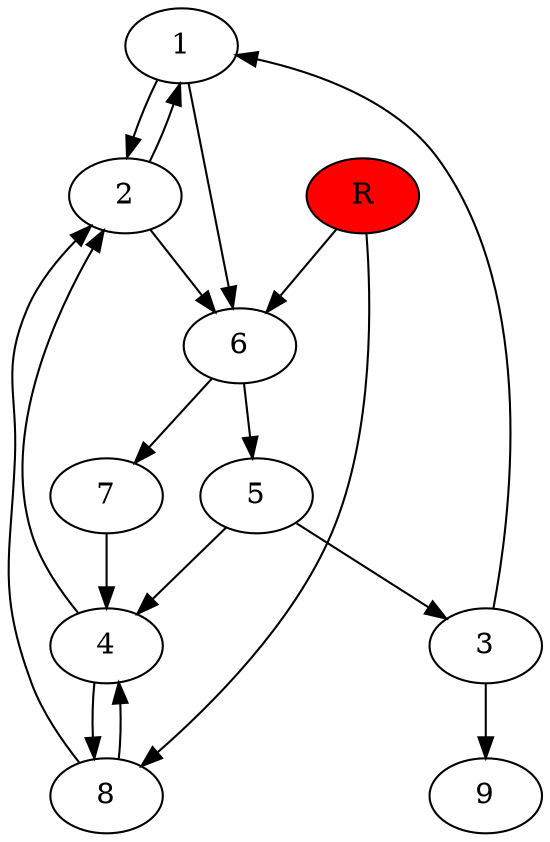 digraph prb17722 {
	1
	2
	3
	4
	5
	6
	7
	8
	R [fillcolor="#ff0000" style=filled]
	1 -> 2
	1 -> 6
	2 -> 1
	2 -> 6
	3 -> 1
	3 -> 9
	4 -> 2
	4 -> 8
	5 -> 3
	5 -> 4
	6 -> 5
	6 -> 7
	7 -> 4
	8 -> 2
	8 -> 4
	R -> 6
	R -> 8
}
